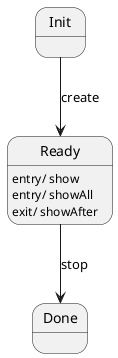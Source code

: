 @startuml


Init --> Ready : create

Ready: entry/ show

Ready: entry/ showAll

Ready: exit/ showAfter

Ready --> Done : stop


@enduml